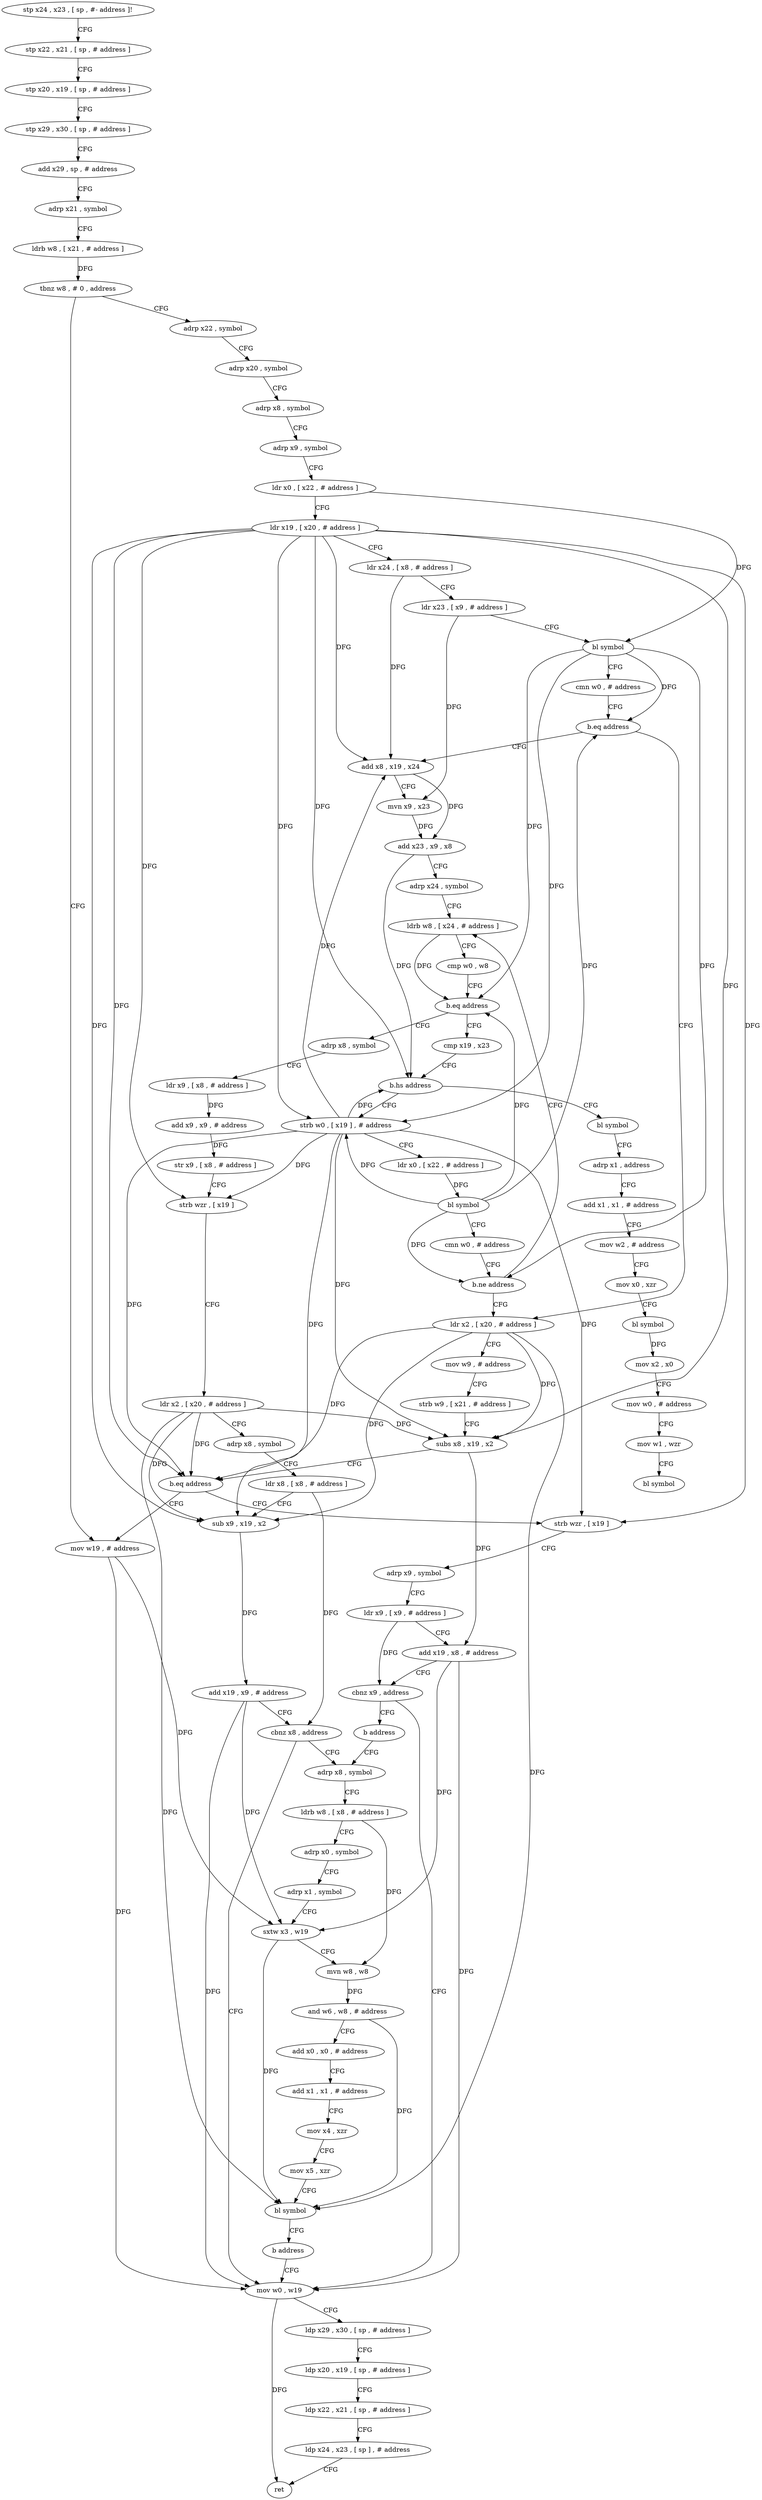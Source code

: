 digraph "func" {
"4207848" [label = "stp x24 , x23 , [ sp , #- address ]!" ]
"4207852" [label = "stp x22 , x21 , [ sp , # address ]" ]
"4207856" [label = "stp x20 , x19 , [ sp , # address ]" ]
"4207860" [label = "stp x29 , x30 , [ sp , # address ]" ]
"4207864" [label = "add x29 , sp , # address" ]
"4207868" [label = "adrp x21 , symbol" ]
"4207872" [label = "ldrb w8 , [ x21 , # address ]" ]
"4207876" [label = "tbnz w8 , # 0 , address" ]
"4208024" [label = "mov w19 , # address" ]
"4207880" [label = "adrp x22 , symbol" ]
"4208028" [label = "mov w0 , w19" ]
"4207884" [label = "adrp x20 , symbol" ]
"4207888" [label = "adrp x8 , symbol" ]
"4207892" [label = "adrp x9 , symbol" ]
"4207896" [label = "ldr x0 , [ x22 , # address ]" ]
"4207900" [label = "ldr x19 , [ x20 , # address ]" ]
"4207904" [label = "ldr x24 , [ x8 , # address ]" ]
"4207908" [label = "ldr x23 , [ x9 , # address ]" ]
"4207912" [label = "bl symbol" ]
"4207916" [label = "cmn w0 , # address" ]
"4207920" [label = "b.eq address" ]
"4207980" [label = "ldr x2 , [ x20 , # address ]" ]
"4207924" [label = "add x8 , x19 , x24" ]
"4207984" [label = "mov w9 , # address" ]
"4207988" [label = "strb w9 , [ x21 , # address ]" ]
"4207992" [label = "subs x8 , x19 , x2" ]
"4207996" [label = "b.eq address" ]
"4208000" [label = "strb wzr , [ x19 ]" ]
"4207928" [label = "mvn x9 , x23" ]
"4207932" [label = "add x23 , x9 , x8" ]
"4207936" [label = "adrp x24 , symbol" ]
"4207940" [label = "ldrb w8 , [ x24 , # address ]" ]
"4208004" [label = "adrp x9 , symbol" ]
"4208008" [label = "ldr x9 , [ x9 , # address ]" ]
"4208012" [label = "add x19 , x8 , # address" ]
"4208016" [label = "cbnz x9 , address" ]
"4208020" [label = "b address" ]
"4208052" [label = "adrp x8 , symbol" ]
"4208056" [label = "ldr x9 , [ x8 , # address ]" ]
"4208060" [label = "add x9 , x9 , # address" ]
"4208064" [label = "str x9 , [ x8 , # address ]" ]
"4208068" [label = "strb wzr , [ x19 ]" ]
"4208072" [label = "ldr x2 , [ x20 , # address ]" ]
"4208076" [label = "adrp x8 , symbol" ]
"4208080" [label = "ldr x8 , [ x8 , # address ]" ]
"4208084" [label = "sub x9 , x19 , x2" ]
"4208088" [label = "add x19 , x9 , # address" ]
"4208092" [label = "cbnz x8 , address" ]
"4208096" [label = "adrp x8 , symbol" ]
"4207952" [label = "cmp x19 , x23" ]
"4207956" [label = "b.hs address" ]
"4208148" [label = "bl symbol" ]
"4207960" [label = "strb w0 , [ x19 ] , # address" ]
"4208032" [label = "ldp x29 , x30 , [ sp , # address ]" ]
"4208036" [label = "ldp x20 , x19 , [ sp , # address ]" ]
"4208040" [label = "ldp x22 , x21 , [ sp , # address ]" ]
"4208044" [label = "ldp x24 , x23 , [ sp ] , # address" ]
"4208048" [label = "ret" ]
"4208100" [label = "ldrb w8 , [ x8 , # address ]" ]
"4208104" [label = "adrp x0 , symbol" ]
"4208108" [label = "adrp x1 , symbol" ]
"4208112" [label = "sxtw x3 , w19" ]
"4208116" [label = "mvn w8 , w8" ]
"4208120" [label = "and w6 , w8 , # address" ]
"4208124" [label = "add x0 , x0 , # address" ]
"4208128" [label = "add x1 , x1 , # address" ]
"4208132" [label = "mov x4 , xzr" ]
"4208136" [label = "mov x5 , xzr" ]
"4208140" [label = "bl symbol" ]
"4208144" [label = "b address" ]
"4208152" [label = "adrp x1 , address" ]
"4208156" [label = "add x1 , x1 , # address" ]
"4208160" [label = "mov w2 , # address" ]
"4208164" [label = "mov x0 , xzr" ]
"4208168" [label = "bl symbol" ]
"4208172" [label = "mov x2 , x0" ]
"4208176" [label = "mov w0 , # address" ]
"4208180" [label = "mov w1 , wzr" ]
"4208184" [label = "bl symbol" ]
"4207964" [label = "ldr x0 , [ x22 , # address ]" ]
"4207968" [label = "bl symbol" ]
"4207972" [label = "cmn w0 , # address" ]
"4207976" [label = "b.ne address" ]
"4207944" [label = "cmp w0 , w8" ]
"4207948" [label = "b.eq address" ]
"4207848" -> "4207852" [ label = "CFG" ]
"4207852" -> "4207856" [ label = "CFG" ]
"4207856" -> "4207860" [ label = "CFG" ]
"4207860" -> "4207864" [ label = "CFG" ]
"4207864" -> "4207868" [ label = "CFG" ]
"4207868" -> "4207872" [ label = "CFG" ]
"4207872" -> "4207876" [ label = "DFG" ]
"4207876" -> "4208024" [ label = "CFG" ]
"4207876" -> "4207880" [ label = "CFG" ]
"4208024" -> "4208028" [ label = "DFG" ]
"4208024" -> "4208112" [ label = "DFG" ]
"4207880" -> "4207884" [ label = "CFG" ]
"4208028" -> "4208032" [ label = "CFG" ]
"4208028" -> "4208048" [ label = "DFG" ]
"4207884" -> "4207888" [ label = "CFG" ]
"4207888" -> "4207892" [ label = "CFG" ]
"4207892" -> "4207896" [ label = "CFG" ]
"4207896" -> "4207900" [ label = "CFG" ]
"4207896" -> "4207912" [ label = "DFG" ]
"4207900" -> "4207904" [ label = "CFG" ]
"4207900" -> "4207992" [ label = "DFG" ]
"4207900" -> "4207996" [ label = "DFG" ]
"4207900" -> "4207924" [ label = "DFG" ]
"4207900" -> "4208000" [ label = "DFG" ]
"4207900" -> "4208068" [ label = "DFG" ]
"4207900" -> "4208084" [ label = "DFG" ]
"4207900" -> "4207956" [ label = "DFG" ]
"4207900" -> "4207960" [ label = "DFG" ]
"4207904" -> "4207908" [ label = "CFG" ]
"4207904" -> "4207924" [ label = "DFG" ]
"4207908" -> "4207912" [ label = "CFG" ]
"4207908" -> "4207928" [ label = "DFG" ]
"4207912" -> "4207916" [ label = "CFG" ]
"4207912" -> "4207920" [ label = "DFG" ]
"4207912" -> "4207948" [ label = "DFG" ]
"4207912" -> "4207960" [ label = "DFG" ]
"4207912" -> "4207976" [ label = "DFG" ]
"4207916" -> "4207920" [ label = "CFG" ]
"4207920" -> "4207980" [ label = "CFG" ]
"4207920" -> "4207924" [ label = "CFG" ]
"4207980" -> "4207984" [ label = "CFG" ]
"4207980" -> "4207992" [ label = "DFG" ]
"4207980" -> "4207996" [ label = "DFG" ]
"4207980" -> "4208084" [ label = "DFG" ]
"4207980" -> "4208140" [ label = "DFG" ]
"4207924" -> "4207928" [ label = "CFG" ]
"4207924" -> "4207932" [ label = "DFG" ]
"4207984" -> "4207988" [ label = "CFG" ]
"4207988" -> "4207992" [ label = "CFG" ]
"4207992" -> "4207996" [ label = "CFG" ]
"4207992" -> "4208012" [ label = "DFG" ]
"4207996" -> "4208024" [ label = "CFG" ]
"4207996" -> "4208000" [ label = "CFG" ]
"4208000" -> "4208004" [ label = "CFG" ]
"4207928" -> "4207932" [ label = "DFG" ]
"4207932" -> "4207936" [ label = "CFG" ]
"4207932" -> "4207956" [ label = "DFG" ]
"4207936" -> "4207940" [ label = "CFG" ]
"4207940" -> "4207944" [ label = "CFG" ]
"4207940" -> "4207948" [ label = "DFG" ]
"4208004" -> "4208008" [ label = "CFG" ]
"4208008" -> "4208012" [ label = "CFG" ]
"4208008" -> "4208016" [ label = "DFG" ]
"4208012" -> "4208016" [ label = "CFG" ]
"4208012" -> "4208028" [ label = "DFG" ]
"4208012" -> "4208112" [ label = "DFG" ]
"4208016" -> "4208028" [ label = "CFG" ]
"4208016" -> "4208020" [ label = "CFG" ]
"4208020" -> "4208096" [ label = "CFG" ]
"4208052" -> "4208056" [ label = "CFG" ]
"4208056" -> "4208060" [ label = "DFG" ]
"4208060" -> "4208064" [ label = "DFG" ]
"4208064" -> "4208068" [ label = "CFG" ]
"4208068" -> "4208072" [ label = "CFG" ]
"4208072" -> "4208076" [ label = "CFG" ]
"4208072" -> "4207992" [ label = "DFG" ]
"4208072" -> "4207996" [ label = "DFG" ]
"4208072" -> "4208084" [ label = "DFG" ]
"4208072" -> "4208140" [ label = "DFG" ]
"4208076" -> "4208080" [ label = "CFG" ]
"4208080" -> "4208084" [ label = "CFG" ]
"4208080" -> "4208092" [ label = "DFG" ]
"4208084" -> "4208088" [ label = "DFG" ]
"4208088" -> "4208092" [ label = "CFG" ]
"4208088" -> "4208028" [ label = "DFG" ]
"4208088" -> "4208112" [ label = "DFG" ]
"4208092" -> "4208028" [ label = "CFG" ]
"4208092" -> "4208096" [ label = "CFG" ]
"4208096" -> "4208100" [ label = "CFG" ]
"4207952" -> "4207956" [ label = "CFG" ]
"4207956" -> "4208148" [ label = "CFG" ]
"4207956" -> "4207960" [ label = "CFG" ]
"4208148" -> "4208152" [ label = "CFG" ]
"4207960" -> "4207964" [ label = "CFG" ]
"4207960" -> "4208000" [ label = "DFG" ]
"4207960" -> "4208068" [ label = "DFG" ]
"4207960" -> "4207992" [ label = "DFG" ]
"4207960" -> "4207996" [ label = "DFG" ]
"4207960" -> "4207924" [ label = "DFG" ]
"4207960" -> "4208084" [ label = "DFG" ]
"4207960" -> "4207956" [ label = "DFG" ]
"4208032" -> "4208036" [ label = "CFG" ]
"4208036" -> "4208040" [ label = "CFG" ]
"4208040" -> "4208044" [ label = "CFG" ]
"4208044" -> "4208048" [ label = "CFG" ]
"4208100" -> "4208104" [ label = "CFG" ]
"4208100" -> "4208116" [ label = "DFG" ]
"4208104" -> "4208108" [ label = "CFG" ]
"4208108" -> "4208112" [ label = "CFG" ]
"4208112" -> "4208116" [ label = "CFG" ]
"4208112" -> "4208140" [ label = "DFG" ]
"4208116" -> "4208120" [ label = "DFG" ]
"4208120" -> "4208124" [ label = "CFG" ]
"4208120" -> "4208140" [ label = "DFG" ]
"4208124" -> "4208128" [ label = "CFG" ]
"4208128" -> "4208132" [ label = "CFG" ]
"4208132" -> "4208136" [ label = "CFG" ]
"4208136" -> "4208140" [ label = "CFG" ]
"4208140" -> "4208144" [ label = "CFG" ]
"4208144" -> "4208028" [ label = "CFG" ]
"4208152" -> "4208156" [ label = "CFG" ]
"4208156" -> "4208160" [ label = "CFG" ]
"4208160" -> "4208164" [ label = "CFG" ]
"4208164" -> "4208168" [ label = "CFG" ]
"4208168" -> "4208172" [ label = "DFG" ]
"4208172" -> "4208176" [ label = "CFG" ]
"4208176" -> "4208180" [ label = "CFG" ]
"4208180" -> "4208184" [ label = "CFG" ]
"4207964" -> "4207968" [ label = "DFG" ]
"4207968" -> "4207972" [ label = "CFG" ]
"4207968" -> "4207920" [ label = "DFG" ]
"4207968" -> "4207960" [ label = "DFG" ]
"4207968" -> "4207948" [ label = "DFG" ]
"4207968" -> "4207976" [ label = "DFG" ]
"4207972" -> "4207976" [ label = "CFG" ]
"4207976" -> "4207940" [ label = "CFG" ]
"4207976" -> "4207980" [ label = "CFG" ]
"4207944" -> "4207948" [ label = "CFG" ]
"4207948" -> "4208052" [ label = "CFG" ]
"4207948" -> "4207952" [ label = "CFG" ]
}
